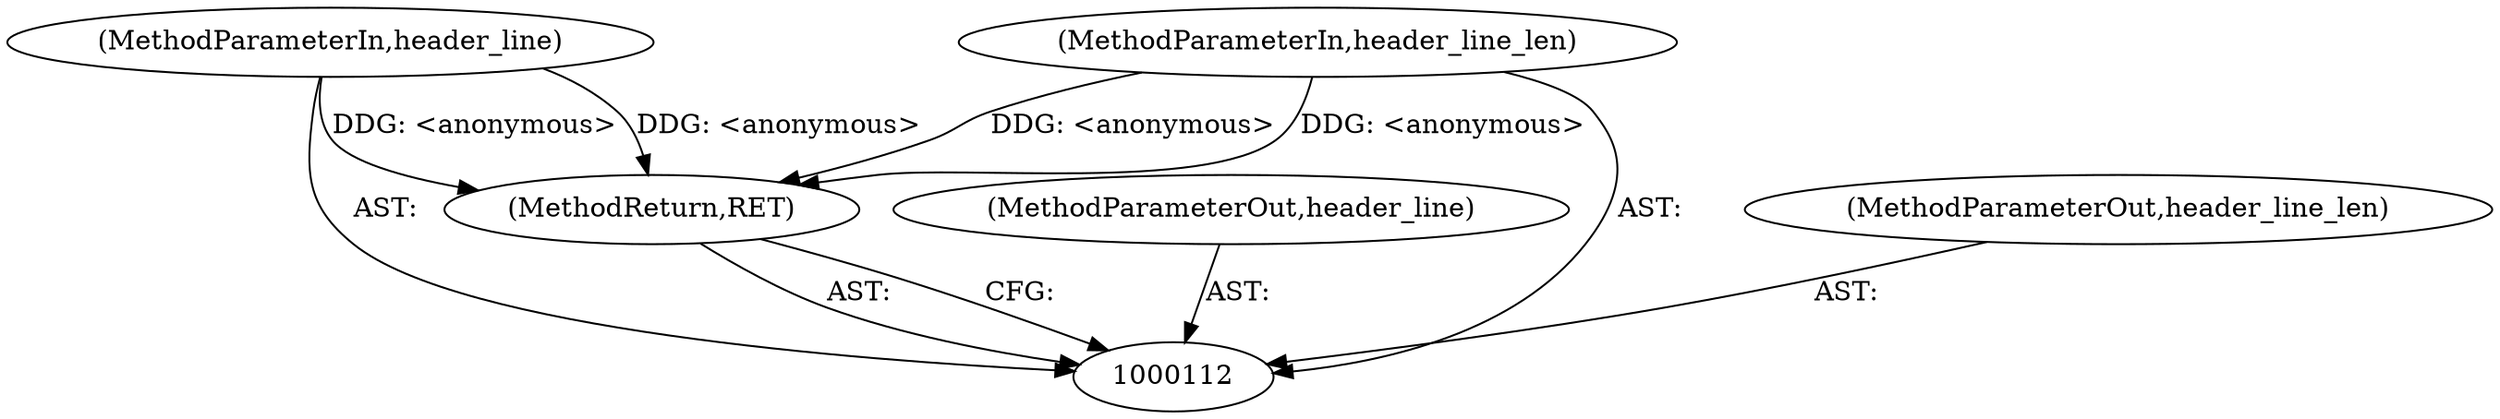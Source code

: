 digraph "0_php-src_996faf964bba1aec06b153b370a7f20d3dd2bb8b?w=1" {
"1000116" [label="(MethodReturn,RET)"];
"1000113" [label="(MethodParameterIn,header_line)"];
"1000177" [label="(MethodParameterOut,header_line)"];
"1000114" [label="(MethodParameterIn,header_line_len)"];
"1000178" [label="(MethodParameterOut,header_line_len)"];
"1000116" -> "1000112"  [label="AST: "];
"1000116" -> "1000112"  [label="CFG: "];
"1000114" -> "1000116"  [label="DDG: <anonymous>"];
"1000113" -> "1000116"  [label="DDG: <anonymous>"];
"1000113" -> "1000112"  [label="AST: "];
"1000113" -> "1000116"  [label="DDG: <anonymous>"];
"1000177" -> "1000112"  [label="AST: "];
"1000114" -> "1000112"  [label="AST: "];
"1000114" -> "1000116"  [label="DDG: <anonymous>"];
"1000178" -> "1000112"  [label="AST: "];
}
